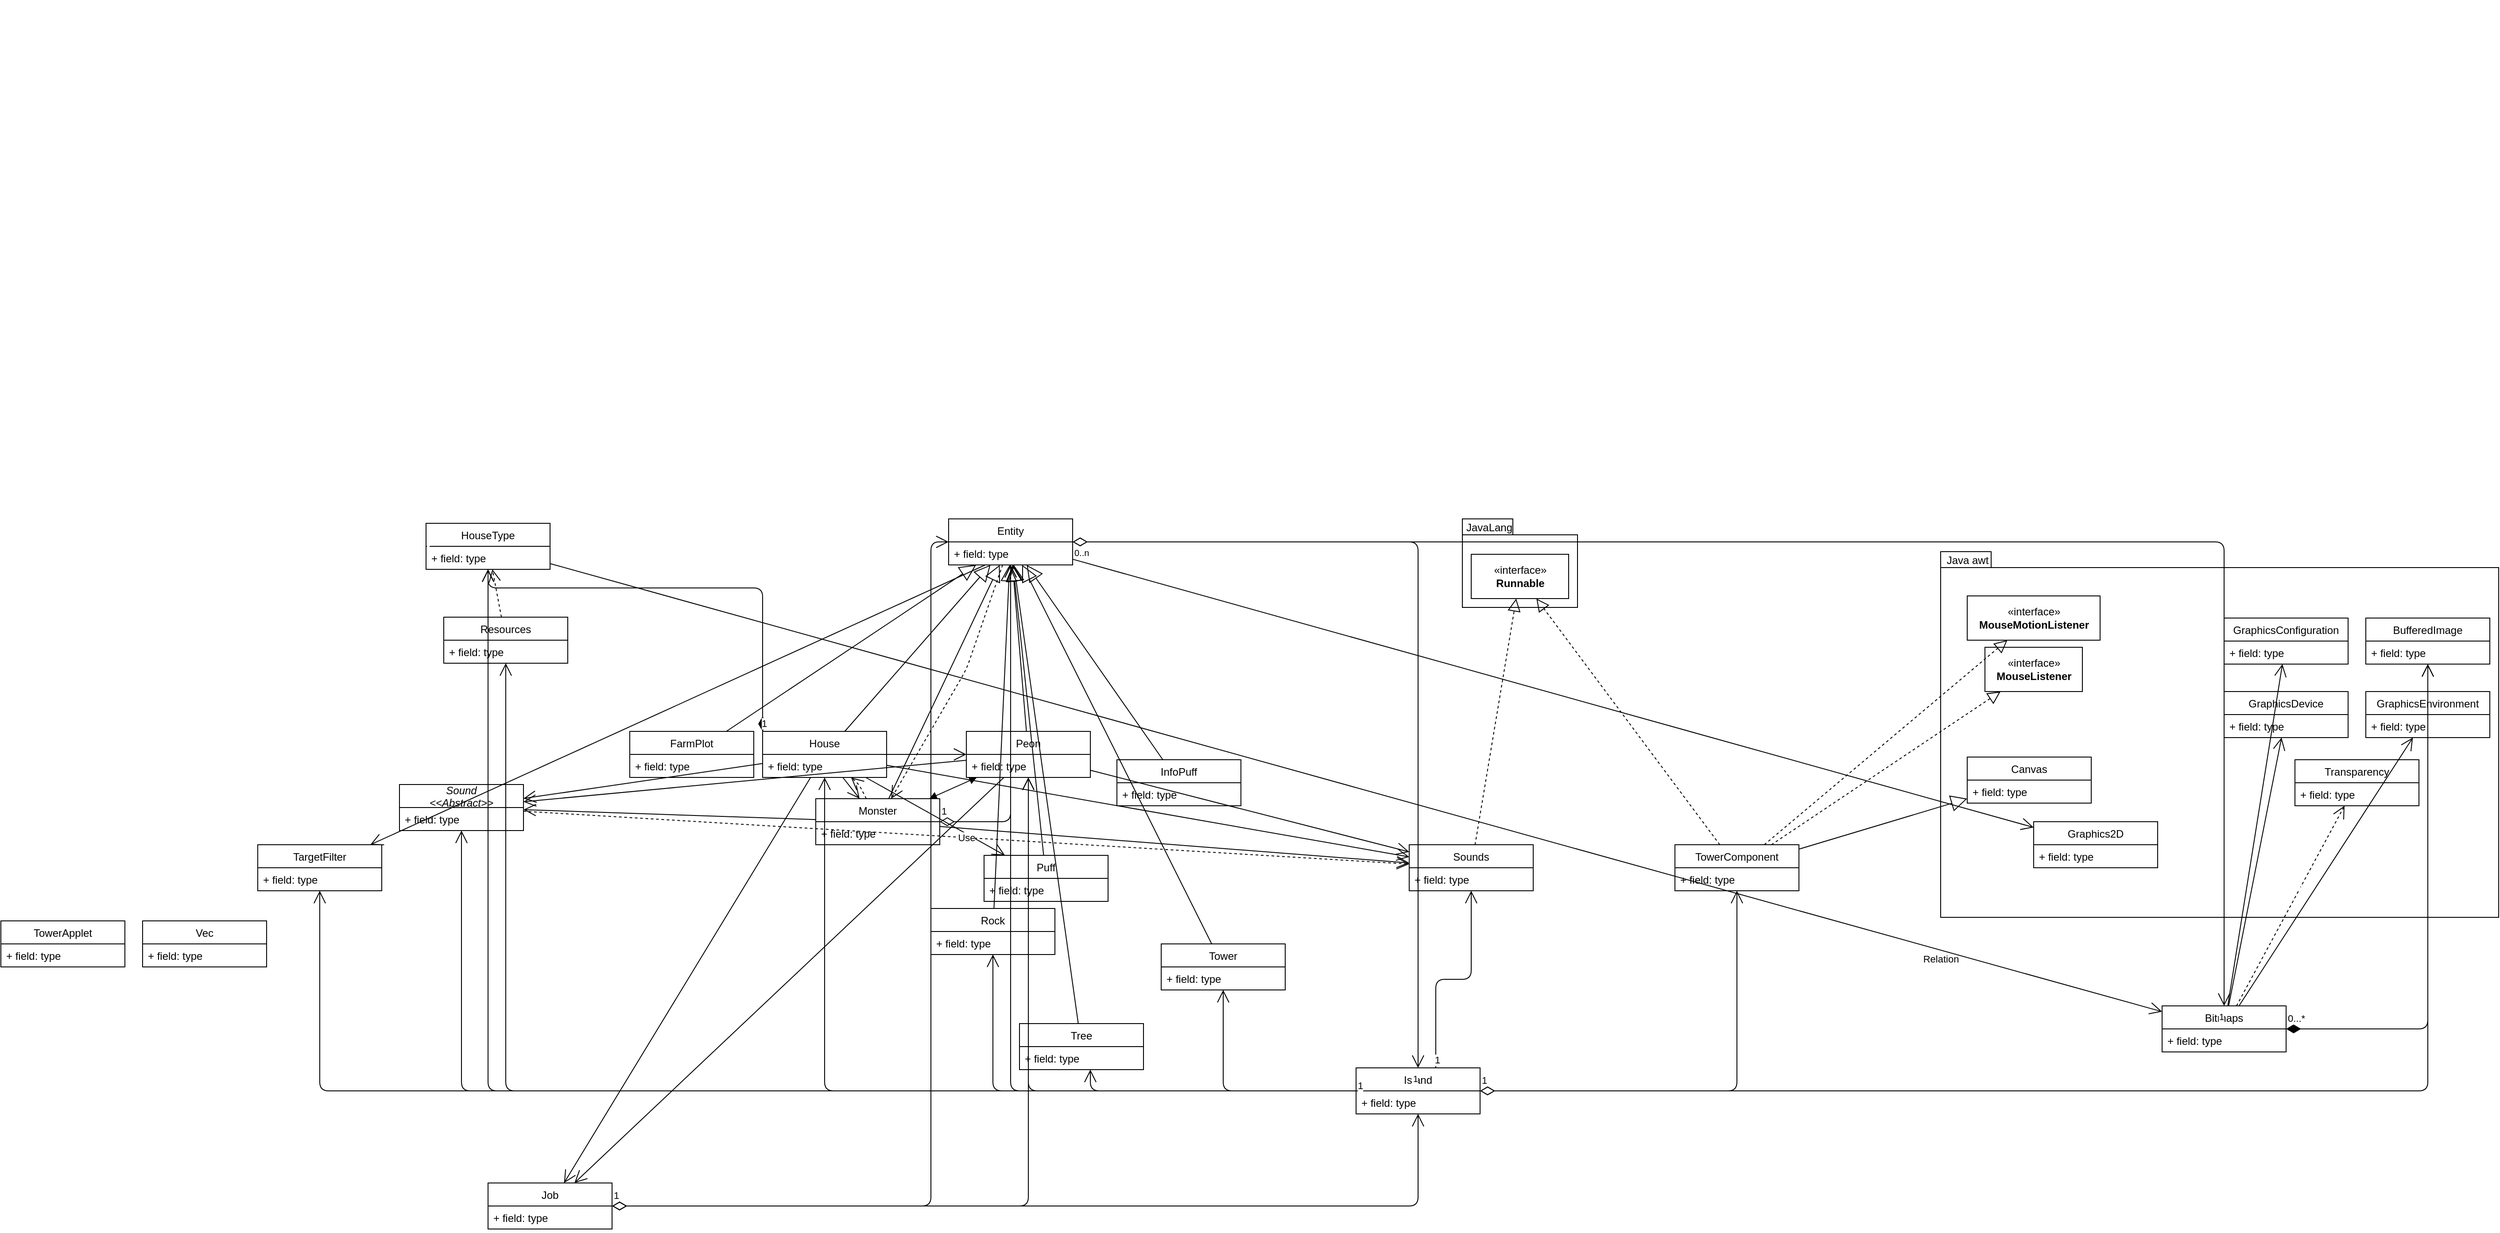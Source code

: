 <mxfile version="12.3.2" type="device" pages="1"><diagram id="qoq7YZ_r1GSnPS3LyImX" name="Page-1"><mxGraphModel dx="652" dy="5169" grid="1" gridSize="10" guides="1" tooltips="1" connect="1" arrows="1" fold="1" page="1" pageScale="1" pageWidth="3300" pageHeight="4681" math="0" shadow="0"><root><mxCell id="0"/><mxCell id="1" parent="0"/><mxCell id="ye1H6EyIyC5CVGx2KqB--93" value="" style="shape=folder;fontStyle=1;spacingTop=10;tabWidth=57;tabHeight=18;tabPosition=left;html=1;" vertex="1" parent="1"><mxGeometry x="3010" y="127" width="630" height="413" as="geometry"/></mxCell><mxCell id="ye1H6EyIyC5CVGx2KqB--89" value="" style="shape=folder;fontStyle=1;spacingTop=10;tabWidth=57;tabHeight=18;tabPosition=left;html=1;" vertex="1" parent="1"><mxGeometry x="2470" y="90" width="130" height="100" as="geometry"/></mxCell><mxCell id="ye1H6EyIyC5CVGx2KqB--1" value="Entity" style="swimlane;fontStyle=0;childLayout=stackLayout;horizontal=1;startSize=26;fillColor=none;horizontalStack=0;resizeParent=1;resizeParentMax=0;resizeLast=0;collapsible=1;marginBottom=0;" vertex="1" parent="1"><mxGeometry x="1890" y="90" width="140" height="52" as="geometry"/></mxCell><mxCell id="ye1H6EyIyC5CVGx2KqB--3" value="+ field: type" style="text;strokeColor=none;fillColor=none;align=left;verticalAlign=top;spacingLeft=4;spacingRight=4;overflow=hidden;rotatable=0;points=[[0,0.5],[1,0.5]];portConstraint=eastwest;" vertex="1" parent="ye1H6EyIyC5CVGx2KqB--1"><mxGeometry y="26" width="140" height="26" as="geometry"/></mxCell><mxCell id="ye1H6EyIyC5CVGx2KqB--5" value="Bitmaps" style="swimlane;fontStyle=0;childLayout=stackLayout;horizontal=1;startSize=26;fillColor=none;horizontalStack=0;resizeParent=1;resizeParentMax=0;resizeLast=0;collapsible=1;marginBottom=0;" vertex="1" parent="1"><mxGeometry x="3260" y="640" width="140" height="52" as="geometry"/></mxCell><mxCell id="ye1H6EyIyC5CVGx2KqB--6" value="+ field: type" style="text;strokeColor=none;fillColor=none;align=left;verticalAlign=top;spacingLeft=4;spacingRight=4;overflow=hidden;rotatable=0;points=[[0,0.5],[1,0.5]];portConstraint=eastwest;" vertex="1" parent="ye1H6EyIyC5CVGx2KqB--5"><mxGeometry y="26" width="140" height="26" as="geometry"/></mxCell><mxCell id="ye1H6EyIyC5CVGx2KqB--25" value="FarmPlot" style="swimlane;fontStyle=0;childLayout=stackLayout;horizontal=1;startSize=26;fillColor=none;horizontalStack=0;resizeParent=1;resizeParentMax=0;resizeLast=0;collapsible=1;marginBottom=0;" vertex="1" parent="1"><mxGeometry x="1530" y="330" width="140" height="52" as="geometry"/></mxCell><mxCell id="ye1H6EyIyC5CVGx2KqB--26" value="+ field: type" style="text;strokeColor=none;fillColor=none;align=left;verticalAlign=top;spacingLeft=4;spacingRight=4;overflow=hidden;rotatable=0;points=[[0,0.5],[1,0.5]];portConstraint=eastwest;" vertex="1" parent="ye1H6EyIyC5CVGx2KqB--25"><mxGeometry y="26" width="140" height="26" as="geometry"/></mxCell><mxCell id="ye1H6EyIyC5CVGx2KqB--36" value="House" style="swimlane;fontStyle=0;childLayout=stackLayout;horizontal=1;startSize=26;fillColor=none;horizontalStack=0;resizeParent=1;resizeParentMax=0;resizeLast=0;collapsible=1;marginBottom=0;" vertex="1" parent="1"><mxGeometry x="1680" y="330" width="140" height="52" as="geometry"/></mxCell><mxCell id="ye1H6EyIyC5CVGx2KqB--37" value="+ field: type" style="text;strokeColor=none;fillColor=none;align=left;verticalAlign=top;spacingLeft=4;spacingRight=4;overflow=hidden;rotatable=0;points=[[0,0.5],[1,0.5]];portConstraint=eastwest;" vertex="1" parent="ye1H6EyIyC5CVGx2KqB--36"><mxGeometry y="26" width="140" height="26" as="geometry"/></mxCell><mxCell id="ye1H6EyIyC5CVGx2KqB--38" value="HouseType" style="swimlane;fontStyle=0;childLayout=stackLayout;horizontal=1;startSize=26;fillColor=none;horizontalStack=0;resizeParent=1;resizeParentMax=0;resizeLast=0;collapsible=1;marginBottom=0;" vertex="1" parent="1"><mxGeometry x="1300" y="95" width="140" height="52" as="geometry"/></mxCell><mxCell id="ye1H6EyIyC5CVGx2KqB--39" value="+ field: type" style="text;strokeColor=none;fillColor=none;align=left;verticalAlign=top;spacingLeft=4;spacingRight=4;overflow=hidden;rotatable=0;points=[[0,0.5],[1,0.5]];portConstraint=eastwest;" vertex="1" parent="ye1H6EyIyC5CVGx2KqB--38"><mxGeometry y="26" width="140" height="26" as="geometry"/></mxCell><mxCell id="ye1H6EyIyC5CVGx2KqB--40" value="InfoPuff" style="swimlane;fontStyle=0;childLayout=stackLayout;horizontal=1;startSize=26;fillColor=none;horizontalStack=0;resizeParent=1;resizeParentMax=0;resizeLast=0;collapsible=1;marginBottom=0;" vertex="1" parent="1"><mxGeometry x="2080" y="362" width="140" height="52" as="geometry"/></mxCell><mxCell id="ye1H6EyIyC5CVGx2KqB--41" value="+ field: type" style="text;strokeColor=none;fillColor=none;align=left;verticalAlign=top;spacingLeft=4;spacingRight=4;overflow=hidden;rotatable=0;points=[[0,0.5],[1,0.5]];portConstraint=eastwest;" vertex="1" parent="ye1H6EyIyC5CVGx2KqB--40"><mxGeometry y="26" width="140" height="26" as="geometry"/></mxCell><mxCell id="ye1H6EyIyC5CVGx2KqB--42" value="Island" style="swimlane;fontStyle=0;childLayout=stackLayout;horizontal=1;startSize=26;fillColor=none;horizontalStack=0;resizeParent=1;resizeParentMax=0;resizeLast=0;collapsible=1;marginBottom=0;" vertex="1" parent="1"><mxGeometry x="2350" y="710" width="140" height="52" as="geometry"/></mxCell><mxCell id="ye1H6EyIyC5CVGx2KqB--43" value="+ field: type" style="text;strokeColor=none;fillColor=none;align=left;verticalAlign=top;spacingLeft=4;spacingRight=4;overflow=hidden;rotatable=0;points=[[0,0.5],[1,0.5]];portConstraint=eastwest;" vertex="1" parent="ye1H6EyIyC5CVGx2KqB--42"><mxGeometry y="26" width="140" height="26" as="geometry"/></mxCell><mxCell id="ye1H6EyIyC5CVGx2KqB--44" value="Job" style="swimlane;fontStyle=0;childLayout=stackLayout;horizontal=1;startSize=26;fillColor=none;horizontalStack=0;resizeParent=1;resizeParentMax=0;resizeLast=0;collapsible=1;marginBottom=0;" vertex="1" parent="1"><mxGeometry x="1370" y="840" width="140" height="52" as="geometry"/></mxCell><mxCell id="ye1H6EyIyC5CVGx2KqB--45" value="+ field: type" style="text;strokeColor=none;fillColor=none;align=left;verticalAlign=top;spacingLeft=4;spacingRight=4;overflow=hidden;rotatable=0;points=[[0,0.5],[1,0.5]];portConstraint=eastwest;" vertex="1" parent="ye1H6EyIyC5CVGx2KqB--44"><mxGeometry y="26" width="140" height="26" as="geometry"/></mxCell><mxCell id="ye1H6EyIyC5CVGx2KqB--46" value="Monster" style="swimlane;fontStyle=0;childLayout=stackLayout;horizontal=1;startSize=26;fillColor=none;horizontalStack=0;resizeParent=1;resizeParentMax=0;resizeLast=0;collapsible=1;marginBottom=0;" vertex="1" parent="1"><mxGeometry x="1740" y="406" width="140" height="52" as="geometry"/></mxCell><mxCell id="ye1H6EyIyC5CVGx2KqB--47" value="+ field: type" style="text;strokeColor=none;fillColor=none;align=left;verticalAlign=top;spacingLeft=4;spacingRight=4;overflow=hidden;rotatable=0;points=[[0,0.5],[1,0.5]];portConstraint=eastwest;" vertex="1" parent="ye1H6EyIyC5CVGx2KqB--46"><mxGeometry y="26" width="140" height="26" as="geometry"/></mxCell><mxCell id="ye1H6EyIyC5CVGx2KqB--48" value="Peon" style="swimlane;fontStyle=0;childLayout=stackLayout;horizontal=1;startSize=26;fillColor=none;horizontalStack=0;resizeParent=1;resizeParentMax=0;resizeLast=0;collapsible=1;marginBottom=0;" vertex="1" parent="1"><mxGeometry x="1910" y="330" width="140" height="52" as="geometry"/></mxCell><mxCell id="ye1H6EyIyC5CVGx2KqB--49" value="+ field: type" style="text;strokeColor=none;fillColor=none;align=left;verticalAlign=top;spacingLeft=4;spacingRight=4;overflow=hidden;rotatable=0;points=[[0,0.5],[1,0.5]];portConstraint=eastwest;" vertex="1" parent="ye1H6EyIyC5CVGx2KqB--48"><mxGeometry y="26" width="140" height="26" as="geometry"/></mxCell><mxCell id="ye1H6EyIyC5CVGx2KqB--50" value="Puff" style="swimlane;fontStyle=0;childLayout=stackLayout;horizontal=1;startSize=26;fillColor=none;horizontalStack=0;resizeParent=1;resizeParentMax=0;resizeLast=0;collapsible=1;marginBottom=0;" vertex="1" parent="1"><mxGeometry x="1930" y="470" width="140" height="52" as="geometry"/></mxCell><mxCell id="ye1H6EyIyC5CVGx2KqB--51" value="+ field: type" style="text;strokeColor=none;fillColor=none;align=left;verticalAlign=top;spacingLeft=4;spacingRight=4;overflow=hidden;rotatable=0;points=[[0,0.5],[1,0.5]];portConstraint=eastwest;" vertex="1" parent="ye1H6EyIyC5CVGx2KqB--50"><mxGeometry y="26" width="140" height="26" as="geometry"/></mxCell><mxCell id="ye1H6EyIyC5CVGx2KqB--52" value="Resources" style="swimlane;fontStyle=0;childLayout=stackLayout;horizontal=1;startSize=26;fillColor=none;horizontalStack=0;resizeParent=1;resizeParentMax=0;resizeLast=0;collapsible=1;marginBottom=0;" vertex="1" parent="1"><mxGeometry x="1320" y="201" width="140" height="52" as="geometry"/></mxCell><mxCell id="ye1H6EyIyC5CVGx2KqB--53" value="+ field: type" style="text;strokeColor=none;fillColor=none;align=left;verticalAlign=top;spacingLeft=4;spacingRight=4;overflow=hidden;rotatable=0;points=[[0,0.5],[1,0.5]];portConstraint=eastwest;" vertex="1" parent="ye1H6EyIyC5CVGx2KqB--52"><mxGeometry y="26" width="140" height="26" as="geometry"/></mxCell><mxCell id="ye1H6EyIyC5CVGx2KqB--54" value="Rock" style="swimlane;fontStyle=0;childLayout=stackLayout;horizontal=1;startSize=26;fillColor=none;horizontalStack=0;resizeParent=1;resizeParentMax=0;resizeLast=0;collapsible=1;marginBottom=0;" vertex="1" parent="1"><mxGeometry x="1870" y="530" width="140" height="52" as="geometry"/></mxCell><mxCell id="ye1H6EyIyC5CVGx2KqB--55" value="+ field: type" style="text;strokeColor=none;fillColor=none;align=left;verticalAlign=top;spacingLeft=4;spacingRight=4;overflow=hidden;rotatable=0;points=[[0,0.5],[1,0.5]];portConstraint=eastwest;" vertex="1" parent="ye1H6EyIyC5CVGx2KqB--54"><mxGeometry y="26" width="140" height="26" as="geometry"/></mxCell><mxCell id="ye1H6EyIyC5CVGx2KqB--56" value="Sounds" style="swimlane;fontStyle=0;childLayout=stackLayout;horizontal=1;startSize=26;fillColor=none;horizontalStack=0;resizeParent=1;resizeParentMax=0;resizeLast=0;collapsible=1;marginBottom=0;" vertex="1" parent="1"><mxGeometry x="2410" y="458" width="140" height="52" as="geometry"/></mxCell><mxCell id="ye1H6EyIyC5CVGx2KqB--57" value="+ field: type" style="text;strokeColor=none;fillColor=none;align=left;verticalAlign=top;spacingLeft=4;spacingRight=4;overflow=hidden;rotatable=0;points=[[0,0.5],[1,0.5]];portConstraint=eastwest;" vertex="1" parent="ye1H6EyIyC5CVGx2KqB--56"><mxGeometry y="26" width="140" height="26" as="geometry"/></mxCell><mxCell id="ye1H6EyIyC5CVGx2KqB--58" value="Sound&#10;&lt;&lt;Abstract&gt;&gt;" style="swimlane;fontStyle=2;childLayout=stackLayout;horizontal=1;startSize=26;fillColor=none;horizontalStack=0;resizeParent=1;resizeParentMax=0;resizeLast=0;collapsible=1;marginBottom=0;" vertex="1" parent="1"><mxGeometry x="1270" y="390" width="140" height="52" as="geometry"/></mxCell><mxCell id="ye1H6EyIyC5CVGx2KqB--59" value="+ field: type" style="text;strokeColor=none;fillColor=none;align=left;verticalAlign=top;spacingLeft=4;spacingRight=4;overflow=hidden;rotatable=0;points=[[0,0.5],[1,0.5]];portConstraint=eastwest;" vertex="1" parent="ye1H6EyIyC5CVGx2KqB--58"><mxGeometry y="26" width="140" height="26" as="geometry"/></mxCell><mxCell id="ye1H6EyIyC5CVGx2KqB--60" value="TargetFilter" style="swimlane;fontStyle=0;childLayout=stackLayout;horizontal=1;startSize=26;fillColor=none;horizontalStack=0;resizeParent=1;resizeParentMax=0;resizeLast=0;collapsible=1;marginBottom=0;" vertex="1" parent="1"><mxGeometry x="1110" y="458" width="140" height="52" as="geometry"/></mxCell><mxCell id="ye1H6EyIyC5CVGx2KqB--61" value="+ field: type" style="text;strokeColor=none;fillColor=none;align=left;verticalAlign=top;spacingLeft=4;spacingRight=4;overflow=hidden;rotatable=0;points=[[0,0.5],[1,0.5]];portConstraint=eastwest;" vertex="1" parent="ye1H6EyIyC5CVGx2KqB--60"><mxGeometry y="26" width="140" height="26" as="geometry"/></mxCell><mxCell id="ye1H6EyIyC5CVGx2KqB--62" value="Tower" style="swimlane;fontStyle=0;childLayout=stackLayout;horizontal=1;startSize=26;fillColor=none;horizontalStack=0;resizeParent=1;resizeParentMax=0;resizeLast=0;collapsible=1;marginBottom=0;" vertex="1" parent="1"><mxGeometry x="2130" y="570" width="140" height="52" as="geometry"/></mxCell><mxCell id="ye1H6EyIyC5CVGx2KqB--63" value="+ field: type" style="text;strokeColor=none;fillColor=none;align=left;verticalAlign=top;spacingLeft=4;spacingRight=4;overflow=hidden;rotatable=0;points=[[0,0.5],[1,0.5]];portConstraint=eastwest;" vertex="1" parent="ye1H6EyIyC5CVGx2KqB--62"><mxGeometry y="26" width="140" height="26" as="geometry"/></mxCell><mxCell id="ye1H6EyIyC5CVGx2KqB--64" value="TowerApplet" style="swimlane;fontStyle=0;childLayout=stackLayout;horizontal=1;startSize=26;fillColor=none;horizontalStack=0;resizeParent=1;resizeParentMax=0;resizeLast=0;collapsible=1;marginBottom=0;" vertex="1" parent="1"><mxGeometry x="820" y="544" width="140" height="52" as="geometry"/></mxCell><mxCell id="ye1H6EyIyC5CVGx2KqB--65" value="+ field: type" style="text;strokeColor=none;fillColor=none;align=left;verticalAlign=top;spacingLeft=4;spacingRight=4;overflow=hidden;rotatable=0;points=[[0,0.5],[1,0.5]];portConstraint=eastwest;" vertex="1" parent="ye1H6EyIyC5CVGx2KqB--64"><mxGeometry y="26" width="140" height="26" as="geometry"/></mxCell><mxCell id="ye1H6EyIyC5CVGx2KqB--66" value="TowerComponent" style="swimlane;fontStyle=0;childLayout=stackLayout;horizontal=1;startSize=26;fillColor=none;horizontalStack=0;resizeParent=1;resizeParentMax=0;resizeLast=0;collapsible=1;marginBottom=0;" vertex="1" parent="1"><mxGeometry x="2710" y="458" width="140" height="52" as="geometry"/></mxCell><mxCell id="ye1H6EyIyC5CVGx2KqB--67" value="+ field: type" style="text;strokeColor=none;fillColor=none;align=left;verticalAlign=top;spacingLeft=4;spacingRight=4;overflow=hidden;rotatable=0;points=[[0,0.5],[1,0.5]];portConstraint=eastwest;" vertex="1" parent="ye1H6EyIyC5CVGx2KqB--66"><mxGeometry y="26" width="140" height="26" as="geometry"/></mxCell><mxCell id="ye1H6EyIyC5CVGx2KqB--68" value="Tree" style="swimlane;fontStyle=0;childLayout=stackLayout;horizontal=1;startSize=26;fillColor=none;horizontalStack=0;resizeParent=1;resizeParentMax=0;resizeLast=0;collapsible=1;marginBottom=0;" vertex="1" parent="1"><mxGeometry x="1970" y="660" width="140" height="52" as="geometry"/></mxCell><mxCell id="ye1H6EyIyC5CVGx2KqB--69" value="+ field: type" style="text;strokeColor=none;fillColor=none;align=left;verticalAlign=top;spacingLeft=4;spacingRight=4;overflow=hidden;rotatable=0;points=[[0,0.5],[1,0.5]];portConstraint=eastwest;" vertex="1" parent="ye1H6EyIyC5CVGx2KqB--68"><mxGeometry y="26" width="140" height="26" as="geometry"/></mxCell><mxCell id="ye1H6EyIyC5CVGx2KqB--70" value="Vec" style="swimlane;fontStyle=0;childLayout=stackLayout;horizontal=1;startSize=26;fillColor=none;horizontalStack=0;resizeParent=1;resizeParentMax=0;resizeLast=0;collapsible=1;marginBottom=0;" vertex="1" parent="1"><mxGeometry x="980" y="544" width="140" height="52" as="geometry"/></mxCell><mxCell id="ye1H6EyIyC5CVGx2KqB--71" value="+ field: type" style="text;strokeColor=none;fillColor=none;align=left;verticalAlign=top;spacingLeft=4;spacingRight=4;overflow=hidden;rotatable=0;points=[[0,0.5],[1,0.5]];portConstraint=eastwest;" vertex="1" parent="ye1H6EyIyC5CVGx2KqB--70"><mxGeometry y="26" width="140" height="26" as="geometry"/></mxCell><mxCell id="ye1H6EyIyC5CVGx2KqB--72" value="&amp;nbsp;" style="endArrow=block;endSize=16;endFill=0;html=1;" edge="1" parent="1" source="ye1H6EyIyC5CVGx2KqB--25" target="ye1H6EyIyC5CVGx2KqB--1"><mxGeometry x="1" y="768" width="160" relative="1" as="geometry"><mxPoint x="1620" y="420" as="sourcePoint"/><mxPoint x="1780" y="420" as="targetPoint"/><mxPoint x="110" y="8" as="offset"/></mxGeometry></mxCell><mxCell id="ye1H6EyIyC5CVGx2KqB--73" value="&amp;nbsp;" style="endArrow=block;endSize=16;endFill=0;html=1;" edge="1" parent="1" source="ye1H6EyIyC5CVGx2KqB--36" target="ye1H6EyIyC5CVGx2KqB--1"><mxGeometry x="1" y="768" width="160" relative="1" as="geometry"><mxPoint x="1649" y="340" as="sourcePoint"/><mxPoint x="1931" y="152" as="targetPoint"/><mxPoint x="110" y="8" as="offset"/></mxGeometry></mxCell><mxCell id="ye1H6EyIyC5CVGx2KqB--76" value="&amp;nbsp;" style="endArrow=block;endSize=16;endFill=0;html=1;" edge="1" parent="1" source="ye1H6EyIyC5CVGx2KqB--46" target="ye1H6EyIyC5CVGx2KqB--1"><mxGeometry x="1" y="768" width="160" relative="1" as="geometry"><mxPoint x="1782.75" y="340" as="sourcePoint"/><mxPoint x="1990" y="220" as="targetPoint"/><mxPoint x="110" y="8" as="offset"/></mxGeometry></mxCell><mxCell id="ye1H6EyIyC5CVGx2KqB--77" value="&amp;nbsp;" style="endArrow=block;endSize=16;endFill=0;html=1;" edge="1" parent="1" source="ye1H6EyIyC5CVGx2KqB--40" target="ye1H6EyIyC5CVGx2KqB--1"><mxGeometry x="1" y="768" width="160" relative="1" as="geometry"><mxPoint x="1792.75" y="350" as="sourcePoint"/><mxPoint x="1957.25" y="162" as="targetPoint"/><mxPoint x="110" y="8" as="offset"/></mxGeometry></mxCell><mxCell id="ye1H6EyIyC5CVGx2KqB--78" value="&amp;nbsp;" style="endArrow=block;endSize=16;endFill=0;html=1;" edge="1" parent="1" source="ye1H6EyIyC5CVGx2KqB--48" target="ye1H6EyIyC5CVGx2KqB--1"><mxGeometry x="1" y="768" width="160" relative="1" as="geometry"><mxPoint x="1802.75" y="360" as="sourcePoint"/><mxPoint x="1967.25" y="172" as="targetPoint"/><mxPoint x="110" y="8" as="offset"/></mxGeometry></mxCell><mxCell id="ye1H6EyIyC5CVGx2KqB--79" value="&amp;nbsp;" style="endArrow=block;endSize=16;endFill=0;html=1;" edge="1" parent="1" source="ye1H6EyIyC5CVGx2KqB--50" target="ye1H6EyIyC5CVGx2KqB--1"><mxGeometry x="1" y="768" width="160" relative="1" as="geometry"><mxPoint x="1812.75" y="370" as="sourcePoint"/><mxPoint x="1977.25" y="182" as="targetPoint"/><mxPoint x="110" y="8" as="offset"/></mxGeometry></mxCell><mxCell id="ye1H6EyIyC5CVGx2KqB--80" value="&amp;nbsp;" style="endArrow=block;endSize=16;endFill=0;html=1;strokeWidth=1;" edge="1" parent="1" source="ye1H6EyIyC5CVGx2KqB--54" target="ye1H6EyIyC5CVGx2KqB--1"><mxGeometry x="1" y="768" width="160" relative="1" as="geometry"><mxPoint x="2007.263" y="480" as="sourcePoint"/><mxPoint x="1972.737" y="152" as="targetPoint"/><mxPoint x="110" y="8" as="offset"/></mxGeometry></mxCell><mxCell id="ye1H6EyIyC5CVGx2KqB--82" value="" style="endArrow=block;dashed=1;endFill=0;endSize=12;html=1;" edge="1" parent="1" source="ye1H6EyIyC5CVGx2KqB--56" target="ye1H6EyIyC5CVGx2KqB--81"><mxGeometry width="160" relative="1" as="geometry"><mxPoint x="2340" y="570" as="sourcePoint"/><mxPoint x="2500" y="570" as="targetPoint"/></mxGeometry></mxCell><mxCell id="ye1H6EyIyC5CVGx2KqB--83" value="&amp;nbsp;" style="endArrow=block;endSize=16;endFill=0;html=1;" edge="1" parent="1" source="ye1H6EyIyC5CVGx2KqB--62" target="ye1H6EyIyC5CVGx2KqB--1"><mxGeometry x="1" y="768" width="160" relative="1" as="geometry"><mxPoint x="2007.263" y="480" as="sourcePoint"/><mxPoint x="1972.737" y="152" as="targetPoint"/><mxPoint x="110" y="8" as="offset"/></mxGeometry></mxCell><mxCell id="ye1H6EyIyC5CVGx2KqB--84" value="" style="endArrow=block;dashed=1;endFill=0;endSize=12;html=1;" edge="1" parent="1" source="ye1H6EyIyC5CVGx2KqB--66" target="ye1H6EyIyC5CVGx2KqB--81"><mxGeometry width="160" relative="1" as="geometry"><mxPoint x="2517.965" y="468" as="sourcePoint"/><mxPoint x="2648.11" y="347" as="targetPoint"/></mxGeometry></mxCell><mxCell id="ye1H6EyIyC5CVGx2KqB--85" value="&amp;nbsp;" style="endArrow=block;endSize=16;endFill=0;html=1;" edge="1" parent="1" source="ye1H6EyIyC5CVGx2KqB--68" target="ye1H6EyIyC5CVGx2KqB--1"><mxGeometry x="1" y="768" width="160" relative="1" as="geometry"><mxPoint x="1782.75" y="340" as="sourcePoint"/><mxPoint x="1947.25" y="152" as="targetPoint"/><mxPoint x="110" y="8" as="offset"/></mxGeometry></mxCell><mxCell id="ye1H6EyIyC5CVGx2KqB--86" value="«interface»&lt;br&gt;&lt;b&gt;MouseListener&lt;/b&gt;" style="html=1;" vertex="1" parent="1"><mxGeometry x="3060" y="235" width="110" height="50" as="geometry"/></mxCell><mxCell id="ye1H6EyIyC5CVGx2KqB--87" value="«interface»&lt;br&gt;&lt;b&gt;MouseMotionListener&lt;/b&gt;" style="html=1;" vertex="1" parent="1"><mxGeometry x="3040" y="177" width="150" height="50" as="geometry"/></mxCell><mxCell id="ye1H6EyIyC5CVGx2KqB--91" value="JavaLang" style="text;html=1;align=center;verticalAlign=middle;resizable=0;points=[];;autosize=1;" vertex="1" parent="1"><mxGeometry x="2465" y="90" width="70" height="20" as="geometry"/></mxCell><mxCell id="ye1H6EyIyC5CVGx2KqB--81" value="«interface»&lt;br&gt;&lt;b&gt;Runnable&lt;/b&gt;" style="html=1;" vertex="1" parent="1"><mxGeometry x="2480" y="130" width="110" height="50" as="geometry"/></mxCell><mxCell id="ye1H6EyIyC5CVGx2KqB--94" value="Java awt" style="text;html=1;align=center;verticalAlign=middle;resizable=0;points=[];;autosize=1;" vertex="1" parent="1"><mxGeometry x="3010" y="127" width="60" height="20" as="geometry"/></mxCell><mxCell id="ye1H6EyIyC5CVGx2KqB--95" value="" style="endArrow=block;dashed=1;endFill=0;endSize=12;html=1;" edge="1" parent="1" source="ye1H6EyIyC5CVGx2KqB--66" target="ye1H6EyIyC5CVGx2KqB--86"><mxGeometry width="160" relative="1" as="geometry"><mxPoint x="2773.281" y="520" as="sourcePoint"/><mxPoint x="2561.076" y="190" as="targetPoint"/></mxGeometry></mxCell><mxCell id="ye1H6EyIyC5CVGx2KqB--96" value="" style="endArrow=block;dashed=1;endFill=0;endSize=12;html=1;" edge="1" parent="1" source="ye1H6EyIyC5CVGx2KqB--66" target="ye1H6EyIyC5CVGx2KqB--87"><mxGeometry width="160" relative="1" as="geometry"><mxPoint x="2783.281" y="530" as="sourcePoint"/><mxPoint x="2571.076" y="200" as="targetPoint"/></mxGeometry></mxCell><mxCell id="ye1H6EyIyC5CVGx2KqB--97" value="Canvas" style="swimlane;fontStyle=0;childLayout=stackLayout;horizontal=1;startSize=26;fillColor=none;horizontalStack=0;resizeParent=1;resizeParentMax=0;resizeLast=0;collapsible=1;marginBottom=0;" vertex="1" parent="1"><mxGeometry x="3040" y="359" width="140" height="52" as="geometry"/></mxCell><mxCell id="ye1H6EyIyC5CVGx2KqB--98" value="+ field: type" style="text;strokeColor=none;fillColor=none;align=left;verticalAlign=top;spacingLeft=4;spacingRight=4;overflow=hidden;rotatable=0;points=[[0,0.5],[1,0.5]];portConstraint=eastwest;" vertex="1" parent="ye1H6EyIyC5CVGx2KqB--97"><mxGeometry y="26" width="140" height="26" as="geometry"/></mxCell><mxCell id="ye1H6EyIyC5CVGx2KqB--99" value="&amp;nbsp;" style="endArrow=block;endSize=16;endFill=0;html=1;" edge="1" parent="1" source="ye1H6EyIyC5CVGx2KqB--66" target="ye1H6EyIyC5CVGx2KqB--97"><mxGeometry x="1" y="768" width="160" relative="1" as="geometry"><mxPoint x="3201.838" y="570" as="sourcePoint"/><mxPoint x="3048.162" y="350" as="targetPoint"/><mxPoint x="110" y="8" as="offset"/></mxGeometry></mxCell><mxCell id="ye1H6EyIyC5CVGx2KqB--100" value="GraphicsDevice" style="swimlane;fontStyle=0;childLayout=stackLayout;horizontal=1;startSize=26;fillColor=none;horizontalStack=0;resizeParent=1;resizeParentMax=0;resizeLast=0;collapsible=1;marginBottom=0;" vertex="1" parent="1"><mxGeometry x="3330" y="285" width="140" height="52" as="geometry"/></mxCell><mxCell id="ye1H6EyIyC5CVGx2KqB--101" value="+ field: type" style="text;strokeColor=none;fillColor=none;align=left;verticalAlign=top;spacingLeft=4;spacingRight=4;overflow=hidden;rotatable=0;points=[[0,0.5],[1,0.5]];portConstraint=eastwest;" vertex="1" parent="ye1H6EyIyC5CVGx2KqB--100"><mxGeometry y="26" width="140" height="26" as="geometry"/></mxCell><mxCell id="ye1H6EyIyC5CVGx2KqB--102" value="GraphicsConfiguration" style="swimlane;fontStyle=0;childLayout=stackLayout;horizontal=1;startSize=26;fillColor=none;horizontalStack=0;resizeParent=1;resizeParentMax=0;resizeLast=0;collapsible=1;marginBottom=0;" vertex="1" parent="1"><mxGeometry x="3330" y="202" width="140" height="52" as="geometry"/></mxCell><mxCell id="ye1H6EyIyC5CVGx2KqB--103" value="+ field: type" style="text;strokeColor=none;fillColor=none;align=left;verticalAlign=top;spacingLeft=4;spacingRight=4;overflow=hidden;rotatable=0;points=[[0,0.5],[1,0.5]];portConstraint=eastwest;" vertex="1" parent="ye1H6EyIyC5CVGx2KqB--102"><mxGeometry y="26" width="140" height="26" as="geometry"/></mxCell><mxCell id="ye1H6EyIyC5CVGx2KqB--104" value="GraphicsEnvironment" style="swimlane;fontStyle=0;childLayout=stackLayout;horizontal=1;startSize=26;fillColor=none;horizontalStack=0;resizeParent=1;resizeParentMax=0;resizeLast=0;collapsible=1;marginBottom=0;" vertex="1" parent="1"><mxGeometry x="3490" y="285" width="140" height="52" as="geometry"/></mxCell><mxCell id="ye1H6EyIyC5CVGx2KqB--105" value="+ field: type" style="text;strokeColor=none;fillColor=none;align=left;verticalAlign=top;spacingLeft=4;spacingRight=4;overflow=hidden;rotatable=0;points=[[0,0.5],[1,0.5]];portConstraint=eastwest;" vertex="1" parent="ye1H6EyIyC5CVGx2KqB--104"><mxGeometry y="26" width="140" height="26" as="geometry"/></mxCell><mxCell id="ye1H6EyIyC5CVGx2KqB--106" value="Transparency" style="swimlane;fontStyle=0;childLayout=stackLayout;horizontal=1;startSize=26;fillColor=none;horizontalStack=0;resizeParent=1;resizeParentMax=0;resizeLast=0;collapsible=1;marginBottom=0;" vertex="1" parent="1"><mxGeometry x="3410" y="362" width="140" height="52" as="geometry"/></mxCell><mxCell id="ye1H6EyIyC5CVGx2KqB--107" value="+ field: type" style="text;strokeColor=none;fillColor=none;align=left;verticalAlign=top;spacingLeft=4;spacingRight=4;overflow=hidden;rotatable=0;points=[[0,0.5],[1,0.5]];portConstraint=eastwest;" vertex="1" parent="ye1H6EyIyC5CVGx2KqB--106"><mxGeometry y="26" width="140" height="26" as="geometry"/></mxCell><mxCell id="ye1H6EyIyC5CVGx2KqB--108" value="BufferedImage" style="swimlane;fontStyle=0;childLayout=stackLayout;horizontal=1;startSize=26;fillColor=none;horizontalStack=0;resizeParent=1;resizeParentMax=0;resizeLast=0;collapsible=1;marginBottom=0;" vertex="1" parent="1"><mxGeometry x="3490" y="202" width="140" height="52" as="geometry"/></mxCell><mxCell id="ye1H6EyIyC5CVGx2KqB--109" value="+ field: type" style="text;strokeColor=none;fillColor=none;align=left;verticalAlign=top;spacingLeft=4;spacingRight=4;overflow=hidden;rotatable=0;points=[[0,0.5],[1,0.5]];portConstraint=eastwest;" vertex="1" parent="ye1H6EyIyC5CVGx2KqB--108"><mxGeometry y="26" width="140" height="26" as="geometry"/></mxCell><mxCell id="ye1H6EyIyC5CVGx2KqB--111" value="" style="endArrow=open;endFill=1;endSize=12;html=1;" edge="1" parent="1" source="ye1H6EyIyC5CVGx2KqB--5" target="ye1H6EyIyC5CVGx2KqB--100"><mxGeometry width="160" relative="1" as="geometry"><mxPoint x="3325" y="581.5" as="sourcePoint"/><mxPoint x="3485" y="581.5" as="targetPoint"/></mxGeometry></mxCell><mxCell id="ye1H6EyIyC5CVGx2KqB--112" value="" style="endArrow=open;endFill=1;endSize=12;html=1;" edge="1" parent="1" source="ye1H6EyIyC5CVGx2KqB--5" target="ye1H6EyIyC5CVGx2KqB--102"><mxGeometry width="160" relative="1" as="geometry"><mxPoint x="3345.127" y="650" as="sourcePoint"/><mxPoint x="3404.873" y="347" as="targetPoint"/></mxGeometry></mxCell><mxCell id="ye1H6EyIyC5CVGx2KqB--113" value="" style="endArrow=open;endFill=1;endSize=12;html=1;" edge="1" parent="1" source="ye1H6EyIyC5CVGx2KqB--5" target="ye1H6EyIyC5CVGx2KqB--104"><mxGeometry width="160" relative="1" as="geometry"><mxPoint x="3344.155" y="650" as="sourcePoint"/><mxPoint x="3405.845" y="264" as="targetPoint"/></mxGeometry></mxCell><mxCell id="ye1H6EyIyC5CVGx2KqB--115" value="&amp;nbsp;" style="endArrow=open;endSize=12;dashed=1;html=1;" edge="1" parent="1" source="ye1H6EyIyC5CVGx2KqB--5" target="ye1H6EyIyC5CVGx2KqB--106"><mxGeometry x="0.25" y="50" width="160" relative="1" as="geometry"><mxPoint x="3540" y="630" as="sourcePoint"/><mxPoint x="3660" y="596" as="targetPoint"/><mxPoint as="offset"/></mxGeometry></mxCell><mxCell id="ye1H6EyIyC5CVGx2KqB--116" value="&amp;nbsp;" style="text;html=1;align=center;verticalAlign=middle;resizable=0;points=[];;labelBackgroundColor=#ffffff;" vertex="1" connectable="0" parent="ye1H6EyIyC5CVGx2KqB--115"><mxGeometry x="0.138" y="-3" relative="1" as="geometry"><mxPoint as="offset"/></mxGeometry></mxCell><mxCell id="ye1H6EyIyC5CVGx2KqB--118" value="0...*" style="endArrow=open;html=1;endSize=12;startArrow=diamondThin;startSize=14;startFill=1;edgeStyle=orthogonalEdgeStyle;align=left;verticalAlign=bottom;" edge="1" parent="1" source="ye1H6EyIyC5CVGx2KqB--5" target="ye1H6EyIyC5CVGx2KqB--108"><mxGeometry x="-1" y="3" relative="1" as="geometry"><mxPoint x="2640" y="740" as="sourcePoint"/><mxPoint x="2800" y="740" as="targetPoint"/></mxGeometry></mxCell><mxCell id="ye1H6EyIyC5CVGx2KqB--120" value="Relation" style="endArrow=open;html=1;endSize=12;startArrow=diamondThin;startSize=14;startFill=0;edgeStyle=orthogonalEdgeStyle;" edge="1" parent="1" source="ye1H6EyIyC5CVGx2KqB--1" target="ye1H6EyIyC5CVGx2KqB--42"><mxGeometry x="0.75" y="590" relative="1" as="geometry"><mxPoint x="1720" y="70" as="sourcePoint"/><mxPoint x="1880" y="70" as="targetPoint"/><mxPoint as="offset"/></mxGeometry></mxCell><mxCell id="ye1H6EyIyC5CVGx2KqB--121" value="&amp;nbsp;" style="resizable=0;html=1;align=left;verticalAlign=top;labelBackgroundColor=#ffffff;fontSize=10;" connectable="0" vertex="1" parent="ye1H6EyIyC5CVGx2KqB--120"><mxGeometry x="-1" relative="1" as="geometry"/></mxCell><mxCell id="ye1H6EyIyC5CVGx2KqB--122" value="1" style="resizable=0;html=1;align=right;verticalAlign=top;labelBackgroundColor=#ffffff;fontSize=10;" connectable="0" vertex="1" parent="ye1H6EyIyC5CVGx2KqB--120"><mxGeometry x="1" relative="1" as="geometry"/></mxCell><mxCell id="ye1H6EyIyC5CVGx2KqB--123" value="" style="endArrow=open;html=1;endSize=12;startArrow=diamondThin;startSize=14;startFill=0;edgeStyle=orthogonalEdgeStyle;" edge="1" parent="1" source="ye1H6EyIyC5CVGx2KqB--1" target="ye1H6EyIyC5CVGx2KqB--5"><mxGeometry x="0.75" y="590" relative="1" as="geometry"><mxPoint x="1900" y="125.882" as="sourcePoint"/><mxPoint x="1580.588" y="200" as="targetPoint"/><mxPoint as="offset"/></mxGeometry></mxCell><mxCell id="ye1H6EyIyC5CVGx2KqB--124" value="0..n" style="resizable=0;html=1;align=left;verticalAlign=top;labelBackgroundColor=#ffffff;fontSize=10;" connectable="0" vertex="1" parent="ye1H6EyIyC5CVGx2KqB--123"><mxGeometry x="-1" relative="1" as="geometry"/></mxCell><mxCell id="ye1H6EyIyC5CVGx2KqB--125" value="1" style="resizable=0;html=1;align=right;verticalAlign=top;labelBackgroundColor=#ffffff;fontSize=10;" connectable="0" vertex="1" parent="ye1H6EyIyC5CVGx2KqB--123"><mxGeometry x="1" relative="1" as="geometry"/></mxCell><mxCell id="ye1H6EyIyC5CVGx2KqB--126" value="Graphics2D" style="swimlane;fontStyle=0;childLayout=stackLayout;horizontal=1;startSize=26;fillColor=none;horizontalStack=0;resizeParent=1;resizeParentMax=0;resizeLast=0;collapsible=1;marginBottom=0;" vertex="1" parent="1"><mxGeometry x="3115" y="432" width="140" height="52" as="geometry"/></mxCell><mxCell id="ye1H6EyIyC5CVGx2KqB--127" value="+ field: type" style="text;strokeColor=none;fillColor=none;align=left;verticalAlign=top;spacingLeft=4;spacingRight=4;overflow=hidden;rotatable=0;points=[[0,0.5],[1,0.5]];portConstraint=eastwest;" vertex="1" parent="ye1H6EyIyC5CVGx2KqB--126"><mxGeometry y="26" width="140" height="26" as="geometry"/></mxCell><mxCell id="ye1H6EyIyC5CVGx2KqB--128" value="" style="endArrow=open;endFill=1;endSize=12;html=1;" edge="1" parent="1" source="ye1H6EyIyC5CVGx2KqB--36" target="ye1H6EyIyC5CVGx2KqB--46"><mxGeometry width="160" relative="1" as="geometry"><mxPoint x="1740" y="740" as="sourcePoint"/><mxPoint x="1900" y="740" as="targetPoint"/></mxGeometry></mxCell><mxCell id="ye1H6EyIyC5CVGx2KqB--129" value="" style="endArrow=open;endSize=12;html=1;" edge="1" parent="1" source="ye1H6EyIyC5CVGx2KqB--1" target="ye1H6EyIyC5CVGx2KqB--126"><mxGeometry width="160" relative="1" as="geometry"><mxPoint x="1740" y="685.5" as="sourcePoint"/><mxPoint x="1900" y="685.5" as="targetPoint"/></mxGeometry></mxCell><mxCell id="ye1H6EyIyC5CVGx2KqB--130" value="" style="endArrow=open;endSize=12;html=1;" edge="1" parent="1" source="ye1H6EyIyC5CVGx2KqB--3" target="ye1H6EyIyC5CVGx2KqB--60"><mxGeometry width="160" relative="1" as="geometry"><mxPoint x="2040.0" y="145.543" as="sourcePoint"/><mxPoint x="3125" y="448.457" as="targetPoint"/></mxGeometry></mxCell><mxCell id="ye1H6EyIyC5CVGx2KqB--131" value="" style="endArrow=open;endSize=12;dashed=1;html=1;" edge="1" parent="1" source="ye1H6EyIyC5CVGx2KqB--1" target="ye1H6EyIyC5CVGx2KqB--46"><mxGeometry width="160" relative="1" as="geometry"><mxPoint x="1941.437" y="152" as="sourcePoint"/><mxPoint x="1247.127" y="468" as="targetPoint"/><Array as="points"><mxPoint x="1910" y="260"/></Array></mxGeometry></mxCell><mxCell id="ye1H6EyIyC5CVGx2KqB--134" value="1" style="endArrow=open;html=1;endSize=12;startArrow=diamondThin;startSize=14;startFill=1;edgeStyle=orthogonalEdgeStyle;align=left;verticalAlign=bottom;" edge="1" parent="1" source="ye1H6EyIyC5CVGx2KqB--36" target="ye1H6EyIyC5CVGx2KqB--38"><mxGeometry x="-1" y="3" relative="1" as="geometry"><mxPoint x="1600" y="285.5" as="sourcePoint"/><mxPoint x="1760" y="285.5" as="targetPoint"/><Array as="points"><mxPoint x="1680" y="168"/></Array></mxGeometry></mxCell><mxCell id="ye1H6EyIyC5CVGx2KqB--135" value="" style="endArrow=open;endFill=1;endSize=12;html=1;" edge="1" parent="1" source="ye1H6EyIyC5CVGx2KqB--36" target="ye1H6EyIyC5CVGx2KqB--58"><mxGeometry width="160" relative="1" as="geometry"><mxPoint x="1545" y="595" as="sourcePoint"/><mxPoint x="1705" y="595" as="targetPoint"/></mxGeometry></mxCell><mxCell id="ye1H6EyIyC5CVGx2KqB--137" value="" style="endArrow=open;endFill=1;endSize=12;html=1;" edge="1" parent="1" source="ye1H6EyIyC5CVGx2KqB--36" target="ye1H6EyIyC5CVGx2KqB--56"><mxGeometry width="160" relative="1" as="geometry"><mxPoint x="1690" y="376.244" as="sourcePoint"/><mxPoint x="1420" y="415.756" as="targetPoint"/></mxGeometry></mxCell><mxCell id="ye1H6EyIyC5CVGx2KqB--138" value="" style="endArrow=open;endFill=1;endSize=12;html=1;" edge="1" parent="1" source="ye1H6EyIyC5CVGx2KqB--36" target="ye1H6EyIyC5CVGx2KqB--48"><mxGeometry width="160" relative="1" as="geometry"><mxPoint x="1370" y="740" as="sourcePoint"/><mxPoint x="1530" y="740" as="targetPoint"/></mxGeometry></mxCell><mxCell id="ye1H6EyIyC5CVGx2KqB--139" value="" style="endArrow=open;endFill=1;endSize=12;html=1;" edge="1" parent="1" source="ye1H6EyIyC5CVGx2KqB--36" target="ye1H6EyIyC5CVGx2KqB--44"><mxGeometry width="160" relative="1" as="geometry"><mxPoint x="1550" y="469.5" as="sourcePoint"/><mxPoint x="1710" y="469.5" as="targetPoint"/></mxGeometry></mxCell><mxCell id="ye1H6EyIyC5CVGx2KqB--140" value="" style="endArrow=open;endFill=1;endSize=12;html=1;" edge="1" parent="1" source="ye1H6EyIyC5CVGx2KqB--36" target="ye1H6EyIyC5CVGx2KqB--50"><mxGeometry width="160" relative="1" as="geometry"><mxPoint x="1780.526" y="392" as="sourcePoint"/><mxPoint x="1799.474" y="416.0" as="targetPoint"/></mxGeometry></mxCell><mxCell id="ye1H6EyIyC5CVGx2KqB--144" value="" style="endArrow=open;endFill=1;endSize=12;html=1;strokeWidth=1;" edge="1" parent="1" source="ye1H6EyIyC5CVGx2KqB--38" target="ye1H6EyIyC5CVGx2KqB--5"><mxGeometry width="160" relative="1" as="geometry"><mxPoint x="1500" y="495.5" as="sourcePoint"/><mxPoint x="1660" y="495.5" as="targetPoint"/></mxGeometry></mxCell><mxCell id="ye1H6EyIyC5CVGx2KqB--150" value="1" style="endArrow=open;html=1;endSize=12;startArrow=diamondThin;startSize=14;startFill=0;edgeStyle=orthogonalEdgeStyle;align=left;verticalAlign=bottom;strokeWidth=1;" edge="1" parent="1" source="ye1H6EyIyC5CVGx2KqB--42" target="ye1H6EyIyC5CVGx2KqB--66"><mxGeometry x="-1" y="3" relative="1" as="geometry"><mxPoint x="2050" y="830" as="sourcePoint"/><mxPoint x="2210" y="830" as="targetPoint"/></mxGeometry></mxCell><mxCell id="ye1H6EyIyC5CVGx2KqB--152" value="1" style="endArrow=open;html=1;endSize=12;startArrow=diamondThin;startSize=14;startFill=0;edgeStyle=orthogonalEdgeStyle;align=left;verticalAlign=bottom;strokeWidth=1;" edge="1" parent="1" source="ye1H6EyIyC5CVGx2KqB--42" target="ye1H6EyIyC5CVGx2KqB--108"><mxGeometry x="-1" y="3" relative="1" as="geometry"><mxPoint x="2500" y="745.882" as="sourcePoint"/><mxPoint x="2790" y="520" as="targetPoint"/></mxGeometry></mxCell><mxCell id="ye1H6EyIyC5CVGx2KqB--153" value="1" style="endArrow=open;html=1;endSize=12;startArrow=none;startSize=14;startFill=0;edgeStyle=orthogonalEdgeStyle;align=left;verticalAlign=bottom;strokeWidth=1;" edge="1" parent="1" source="ye1H6EyIyC5CVGx2KqB--42" target="ye1H6EyIyC5CVGx2KqB--1"><mxGeometry x="-1" y="3" relative="1" as="geometry"><mxPoint x="2020" y="790" as="sourcePoint"/><mxPoint x="2010" y="28.235" as="targetPoint"/></mxGeometry></mxCell><mxCell id="ye1H6EyIyC5CVGx2KqB--155" value="1" style="endArrow=open;html=1;endSize=12;startArrow=none;startSize=14;startFill=0;edgeStyle=orthogonalEdgeStyle;align=left;verticalAlign=bottom;strokeWidth=1;" edge="1" parent="1" source="ye1H6EyIyC5CVGx2KqB--42" target="ye1H6EyIyC5CVGx2KqB--52"><mxGeometry x="-1" y="3" relative="1" as="geometry"><mxPoint x="2360" y="746" as="sourcePoint"/><mxPoint x="1970" y="152" as="targetPoint"/></mxGeometry></mxCell><mxCell id="ye1H6EyIyC5CVGx2KqB--156" value="1" style="endArrow=open;html=1;endSize=12;startArrow=none;startSize=14;startFill=0;edgeStyle=orthogonalEdgeStyle;align=left;verticalAlign=bottom;strokeWidth=1;" edge="1" parent="1" source="ye1H6EyIyC5CVGx2KqB--42" target="ye1H6EyIyC5CVGx2KqB--62"><mxGeometry x="-1" y="3" relative="1" as="geometry"><mxPoint x="2360" y="746" as="sourcePoint"/><mxPoint x="1400" y="263" as="targetPoint"/></mxGeometry></mxCell><mxCell id="ye1H6EyIyC5CVGx2KqB--157" value="1" style="endArrow=open;html=1;endSize=12;startArrow=none;startSize=14;startFill=0;edgeStyle=orthogonalEdgeStyle;align=left;verticalAlign=bottom;strokeWidth=1;" edge="1" parent="1" source="ye1H6EyIyC5CVGx2KqB--42" target="ye1H6EyIyC5CVGx2KqB--36"><mxGeometry x="-1" y="3" relative="1" as="geometry"><mxPoint x="2360" y="746" as="sourcePoint"/><mxPoint x="1400" y="263" as="targetPoint"/></mxGeometry></mxCell><mxCell id="ye1H6EyIyC5CVGx2KqB--158" value="1" style="endArrow=open;html=1;endSize=12;startArrow=none;startSize=14;startFill=0;edgeStyle=orthogonalEdgeStyle;align=left;verticalAlign=bottom;strokeWidth=1;" edge="1" parent="1" source="ye1H6EyIyC5CVGx2KqB--42" target="ye1H6EyIyC5CVGx2KqB--54"><mxGeometry x="-1" y="3" relative="1" as="geometry"><mxPoint x="2360" y="746" as="sourcePoint"/><mxPoint x="1760" y="392" as="targetPoint"/></mxGeometry></mxCell><mxCell id="ye1H6EyIyC5CVGx2KqB--159" value="1" style="endArrow=open;html=1;endSize=12;startArrow=none;startSize=14;startFill=0;edgeStyle=orthogonalEdgeStyle;align=left;verticalAlign=bottom;strokeWidth=1;" edge="1" parent="1" source="ye1H6EyIyC5CVGx2KqB--42" target="ye1H6EyIyC5CVGx2KqB--48"><mxGeometry x="-1" y="3" relative="1" as="geometry"><mxPoint x="2370" y="756" as="sourcePoint"/><mxPoint x="1770" y="402" as="targetPoint"/></mxGeometry></mxCell><mxCell id="ye1H6EyIyC5CVGx2KqB--160" value="1" style="endArrow=open;html=1;endSize=12;startArrow=none;startSize=14;startFill=0;edgeStyle=orthogonalEdgeStyle;align=left;verticalAlign=bottom;strokeWidth=1;" edge="1" parent="1" source="ye1H6EyIyC5CVGx2KqB--42" target="ye1H6EyIyC5CVGx2KqB--68"><mxGeometry x="-1" y="3" relative="1" as="geometry"><mxPoint x="2360" y="746" as="sourcePoint"/><mxPoint x="2210" y="632" as="targetPoint"/><Array as="points"><mxPoint x="2050" y="736"/></Array></mxGeometry></mxCell><mxCell id="ye1H6EyIyC5CVGx2KqB--161" value="1" style="endArrow=open;html=1;endSize=12;startArrow=none;startSize=14;startFill=0;edgeStyle=orthogonalEdgeStyle;align=left;verticalAlign=bottom;strokeWidth=1;" edge="1" parent="1" source="ye1H6EyIyC5CVGx2KqB--42" target="ye1H6EyIyC5CVGx2KqB--60"><mxGeometry x="-1" y="3" relative="1" as="geometry"><mxPoint x="2360" y="746" as="sourcePoint"/><mxPoint x="2210" y="632" as="targetPoint"/></mxGeometry></mxCell><mxCell id="ye1H6EyIyC5CVGx2KqB--162" value="1" style="endArrow=open;html=1;endSize=12;startArrow=none;startSize=14;startFill=0;edgeStyle=orthogonalEdgeStyle;align=left;verticalAlign=bottom;strokeWidth=1;" edge="1" parent="1" source="ye1H6EyIyC5CVGx2KqB--42" target="ye1H6EyIyC5CVGx2KqB--38"><mxGeometry x="-1" y="3" relative="1" as="geometry"><mxPoint x="2360" y="746" as="sourcePoint"/><mxPoint x="2210" y="632" as="targetPoint"/></mxGeometry></mxCell><mxCell id="ye1H6EyIyC5CVGx2KqB--163" value="1" style="endArrow=open;html=1;endSize=12;startArrow=none;startSize=14;startFill=0;edgeStyle=orthogonalEdgeStyle;align=left;verticalAlign=bottom;strokeWidth=1;" edge="1" parent="1" source="ye1H6EyIyC5CVGx2KqB--42" target="ye1H6EyIyC5CVGx2KqB--56"><mxGeometry x="-1" y="3" relative="1" as="geometry"><mxPoint x="2360" y="746" as="sourcePoint"/><mxPoint x="2210" y="632" as="targetPoint"/><Array as="points"><mxPoint x="2440" y="610"/><mxPoint x="2480" y="610"/></Array></mxGeometry></mxCell><mxCell id="ye1H6EyIyC5CVGx2KqB--164" value="1" style="endArrow=open;html=1;endSize=12;startArrow=none;startSize=14;startFill=0;edgeStyle=orthogonalEdgeStyle;align=left;verticalAlign=bottom;strokeWidth=1;" edge="1" parent="1" source="ye1H6EyIyC5CVGx2KqB--42" target="ye1H6EyIyC5CVGx2KqB--58"><mxGeometry x="-1" y="3" relative="1" as="geometry"><mxPoint x="2370" y="756" as="sourcePoint"/><mxPoint x="2220" y="642" as="targetPoint"/></mxGeometry></mxCell><mxCell id="ye1H6EyIyC5CVGx2KqB--167" value="1" style="endArrow=open;html=1;endSize=12;startArrow=diamondThin;startSize=14;startFill=0;edgeStyle=orthogonalEdgeStyle;align=left;verticalAlign=bottom;strokeWidth=1;" edge="1" parent="1" source="ye1H6EyIyC5CVGx2KqB--44" target="ye1H6EyIyC5CVGx2KqB--48"><mxGeometry x="-1" y="3" relative="1" as="geometry"><mxPoint x="1330" y="920" as="sourcePoint"/><mxPoint x="1490" y="920" as="targetPoint"/></mxGeometry></mxCell><mxCell id="ye1H6EyIyC5CVGx2KqB--168" value="1" style="endArrow=open;html=1;endSize=12;startArrow=diamondThin;startSize=14;startFill=0;edgeStyle=orthogonalEdgeStyle;align=left;verticalAlign=bottom;strokeWidth=1;" edge="1" parent="1" source="ye1H6EyIyC5CVGx2KqB--44" target="ye1H6EyIyC5CVGx2KqB--42"><mxGeometry x="-1" y="3" relative="1" as="geometry"><mxPoint x="1850" y="960" as="sourcePoint"/><mxPoint x="2320" y="476" as="targetPoint"/></mxGeometry></mxCell><mxCell id="ye1H6EyIyC5CVGx2KqB--169" value="1" style="endArrow=open;html=1;endSize=12;startArrow=diamondThin;startSize=14;startFill=0;edgeStyle=orthogonalEdgeStyle;align=left;verticalAlign=bottom;strokeWidth=1;" edge="1" parent="1" source="ye1H6EyIyC5CVGx2KqB--44" target="ye1H6EyIyC5CVGx2KqB--1"><mxGeometry x="-1" y="3" relative="1" as="geometry"><mxPoint x="1620" y="920" as="sourcePoint"/><mxPoint x="2530" y="816" as="targetPoint"/><Array as="points"><mxPoint x="1870" y="866"/><mxPoint x="1870" y="116"/></Array></mxGeometry></mxCell><mxCell id="ye1H6EyIyC5CVGx2KqB--170" value="1" style="endArrow=open;html=1;endSize=12;startArrow=diamondThin;startSize=14;startFill=0;edgeStyle=orthogonalEdgeStyle;align=left;verticalAlign=bottom;strokeWidth=1;" edge="1" parent="1" source="ye1H6EyIyC5CVGx2KqB--46" target="ye1H6EyIyC5CVGx2KqB--1"><mxGeometry x="-1" y="3" relative="1" as="geometry"><mxPoint x="1710" y="463" as="sourcePoint"/><mxPoint x="1870" y="463" as="targetPoint"/></mxGeometry></mxCell><mxCell id="ye1H6EyIyC5CVGx2KqB--171" value="" style="endArrow=open;endFill=1;endSize=12;html=1;strokeWidth=1;" edge="1" parent="1" source="ye1H6EyIyC5CVGx2KqB--46" target="ye1H6EyIyC5CVGx2KqB--56"><mxGeometry width="160" relative="1" as="geometry"><mxPoint x="1630" y="600" as="sourcePoint"/><mxPoint x="2290" y="474" as="targetPoint"/></mxGeometry></mxCell><mxCell id="ye1H6EyIyC5CVGx2KqB--172" value="" style="endArrow=open;endFill=1;endSize=12;html=1;strokeWidth=1;" edge="1" parent="1" source="ye1H6EyIyC5CVGx2KqB--46" target="ye1H6EyIyC5CVGx2KqB--58"><mxGeometry width="160" relative="1" as="geometry"><mxPoint x="1890" y="447.433" as="sourcePoint"/><mxPoint x="2420" y="488.567" as="targetPoint"/></mxGeometry></mxCell><mxCell id="ye1H6EyIyC5CVGx2KqB--173" value="" style="endArrow=open;endSize=12;dashed=1;html=1;strokeWidth=1;" edge="1" parent="1" source="ye1H6EyIyC5CVGx2KqB--46" target="ye1H6EyIyC5CVGx2KqB--36"><mxGeometry width="160" relative="1" as="geometry"><mxPoint x="1720" y="596" as="sourcePoint"/><mxPoint x="1880" y="596" as="targetPoint"/><Array as="points"><mxPoint x="1789" y="390"/></Array></mxGeometry></mxCell><mxCell id="ye1H6EyIyC5CVGx2KqB--174" value="" style="endArrow=block;startArrow=block;endFill=1;startFill=1;html=1;strokeWidth=1;" edge="1" parent="1" source="ye1H6EyIyC5CVGx2KqB--46" target="ye1H6EyIyC5CVGx2KqB--48"><mxGeometry width="160" relative="1" as="geometry"><mxPoint x="1740" y="543" as="sourcePoint"/><mxPoint x="1900" y="543" as="targetPoint"/></mxGeometry></mxCell><mxCell id="ye1H6EyIyC5CVGx2KqB--176" value="" style="endArrow=open;endFill=1;endSize=12;html=1;" edge="1" parent="1" source="ye1H6EyIyC5CVGx2KqB--48" target="ye1H6EyIyC5CVGx2KqB--44"><mxGeometry width="160" relative="1" as="geometry"><mxPoint x="1744.196" y="392" as="sourcePoint"/><mxPoint x="1465.804" y="850" as="targetPoint"/></mxGeometry></mxCell><mxCell id="ye1H6EyIyC5CVGx2KqB--177" value="" style="endArrow=open;endFill=1;endSize=12;html=1;strokeWidth=1;" edge="1" parent="1" source="ye1H6EyIyC5CVGx2KqB--48" target="ye1H6EyIyC5CVGx2KqB--58"><mxGeometry width="160" relative="1" as="geometry"><mxPoint x="1750" y="439.617" as="sourcePoint"/><mxPoint x="1420" y="428.383" as="targetPoint"/></mxGeometry></mxCell><mxCell id="ye1H6EyIyC5CVGx2KqB--178" value="" style="endArrow=open;endFill=1;endSize=12;html=1;strokeWidth=1;" edge="1" parent="1" source="ye1H6EyIyC5CVGx2KqB--48" target="ye1H6EyIyC5CVGx2KqB--56"><mxGeometry width="160" relative="1" as="geometry"><mxPoint x="1920" y="372.562" as="sourcePoint"/><mxPoint x="1420" y="419.438" as="targetPoint"/></mxGeometry></mxCell><mxCell id="ye1H6EyIyC5CVGx2KqB--179" value="" style="endArrow=open;endSize=12;dashed=1;html=1;strokeWidth=1;" edge="1" parent="1" source="ye1H6EyIyC5CVGx2KqB--52" target="ye1H6EyIyC5CVGx2KqB--38"><mxGeometry width="160" relative="1" as="geometry"><mxPoint x="1770" y="691.5" as="sourcePoint"/><mxPoint x="1930" y="691.5" as="targetPoint"/></mxGeometry></mxCell><mxCell id="ye1H6EyIyC5CVGx2KqB--180" value="Use" style="endArrow=open;endSize=12;dashed=1;html=1;strokeWidth=1;" edge="1" parent="1" source="ye1H6EyIyC5CVGx2KqB--58" target="ye1H6EyIyC5CVGx2KqB--56"><mxGeometry width="160" relative="1" as="geometry"><mxPoint x="1450" y="469.5" as="sourcePoint"/><mxPoint x="1610" y="469.5" as="targetPoint"/></mxGeometry></mxCell></root></mxGraphModel></diagram></mxfile>